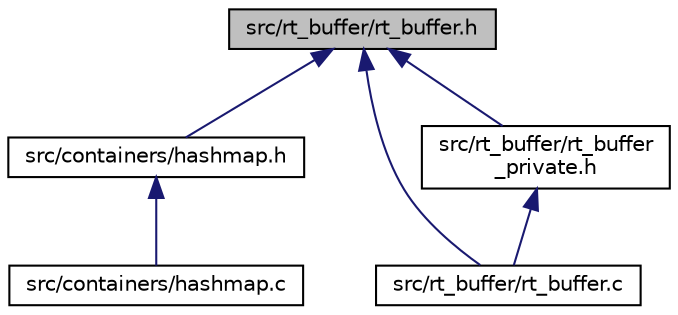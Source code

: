digraph "src/rt_buffer/rt_buffer.h"
{
 // LATEX_PDF_SIZE
  edge [fontname="Helvetica",fontsize="10",labelfontname="Helvetica",labelfontsize="10"];
  node [fontname="Helvetica",fontsize="10",shape=record];
  Node1 [label="src/rt_buffer/rt_buffer.h",height=0.2,width=0.4,color="black", fillcolor="grey75", style="filled", fontcolor="black",tooltip=" "];
  Node1 -> Node2 [dir="back",color="midnightblue",fontsize="10",style="solid",fontname="Helvetica"];
  Node2 [label="src/containers/hashmap.h",height=0.2,width=0.4,color="black", fillcolor="white", style="filled",URL="$hashmap_8h.html",tooltip=" "];
  Node2 -> Node3 [dir="back",color="midnightblue",fontsize="10",style="solid",fontname="Helvetica"];
  Node3 [label="src/containers/hashmap.c",height=0.2,width=0.4,color="black", fillcolor="white", style="filled",URL="$hashmap_8c.html",tooltip=" "];
  Node1 -> Node4 [dir="back",color="midnightblue",fontsize="10",style="solid",fontname="Helvetica"];
  Node4 [label="src/rt_buffer/rt_buffer.c",height=0.2,width=0.4,color="black", fillcolor="white", style="filled",URL="$rt__buffer_8c.html",tooltip=" "];
  Node1 -> Node5 [dir="back",color="midnightblue",fontsize="10",style="solid",fontname="Helvetica"];
  Node5 [label="src/rt_buffer/rt_buffer\l_private.h",height=0.2,width=0.4,color="black", fillcolor="white", style="filled",URL="$rt__buffer__private_8h.html",tooltip=" "];
  Node5 -> Node4 [dir="back",color="midnightblue",fontsize="10",style="solid",fontname="Helvetica"];
}
